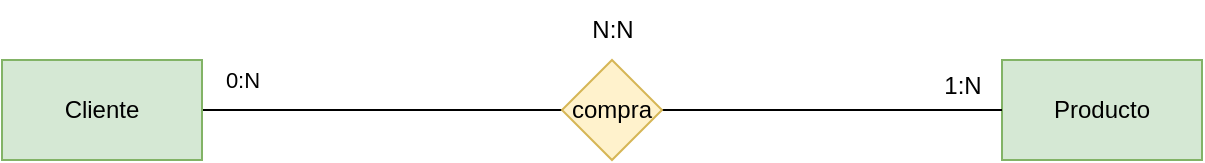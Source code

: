 <mxfile version="26.0.8">
  <diagram name="Página-1" id="n4Vk5Nabxa0Xdwc5lGmX">
    <mxGraphModel dx="1434" dy="738" grid="1" gridSize="10" guides="1" tooltips="1" connect="1" arrows="1" fold="1" page="1" pageScale="1" pageWidth="827" pageHeight="1169" math="0" shadow="0">
      <root>
        <mxCell id="0" />
        <mxCell id="1" parent="0" />
        <mxCell id="oyOxhHCm3Vt6dHttpC2--5" style="rounded=0;orthogonalLoop=1;jettySize=auto;html=1;exitX=1;exitY=0.5;exitDx=0;exitDy=0;entryX=0;entryY=0.5;entryDx=0;entryDy=0;endArrow=none;startFill=0;" edge="1" parent="1" source="oyOxhHCm3Vt6dHttpC2--1" target="oyOxhHCm3Vt6dHttpC2--3">
          <mxGeometry relative="1" as="geometry" />
        </mxCell>
        <mxCell id="oyOxhHCm3Vt6dHttpC2--7" value="0:N" style="edgeLabel;html=1;align=center;verticalAlign=middle;resizable=0;points=[];" vertex="1" connectable="0" parent="oyOxhHCm3Vt6dHttpC2--5">
          <mxGeometry x="-0.833" y="3" relative="1" as="geometry">
            <mxPoint x="5" y="-12" as="offset" />
          </mxGeometry>
        </mxCell>
        <mxCell id="oyOxhHCm3Vt6dHttpC2--1" value="Cliente" style="html=1;dashed=0;whiteSpace=wrap;fillColor=#d5e8d4;strokeColor=#82b366;" vertex="1" parent="1">
          <mxGeometry x="100" y="270" width="100" height="50" as="geometry" />
        </mxCell>
        <mxCell id="oyOxhHCm3Vt6dHttpC2--2" value="Producto" style="html=1;dashed=0;whiteSpace=wrap;fillColor=#d5e8d4;strokeColor=#82b366;" vertex="1" parent="1">
          <mxGeometry x="600" y="270" width="100" height="50" as="geometry" />
        </mxCell>
        <mxCell id="oyOxhHCm3Vt6dHttpC2--6" style="rounded=0;orthogonalLoop=1;jettySize=auto;html=1;exitX=1;exitY=0.5;exitDx=0;exitDy=0;entryX=0;entryY=0.5;entryDx=0;entryDy=0;endArrow=none;startFill=0;" edge="1" parent="1" source="oyOxhHCm3Vt6dHttpC2--3" target="oyOxhHCm3Vt6dHttpC2--2">
          <mxGeometry relative="1" as="geometry" />
        </mxCell>
        <mxCell id="oyOxhHCm3Vt6dHttpC2--3" value="compra" style="shape=rhombus;html=1;dashed=0;whiteSpace=wrap;perimeter=rhombusPerimeter;fillColor=#fff2cc;strokeColor=#d6b656;" vertex="1" parent="1">
          <mxGeometry x="380" y="270" width="50" height="50" as="geometry" />
        </mxCell>
        <mxCell id="oyOxhHCm3Vt6dHttpC2--8" value="1:N" style="text;html=1;align=center;verticalAlign=middle;resizable=0;points=[];autosize=1;strokeColor=none;fillColor=none;" vertex="1" parent="1">
          <mxGeometry x="560" y="268" width="40" height="30" as="geometry" />
        </mxCell>
        <mxCell id="oyOxhHCm3Vt6dHttpC2--9" value="N:N" style="text;html=1;align=center;verticalAlign=middle;resizable=0;points=[];autosize=1;strokeColor=none;fillColor=none;" vertex="1" parent="1">
          <mxGeometry x="385" y="240" width="40" height="30" as="geometry" />
        </mxCell>
      </root>
    </mxGraphModel>
  </diagram>
</mxfile>
